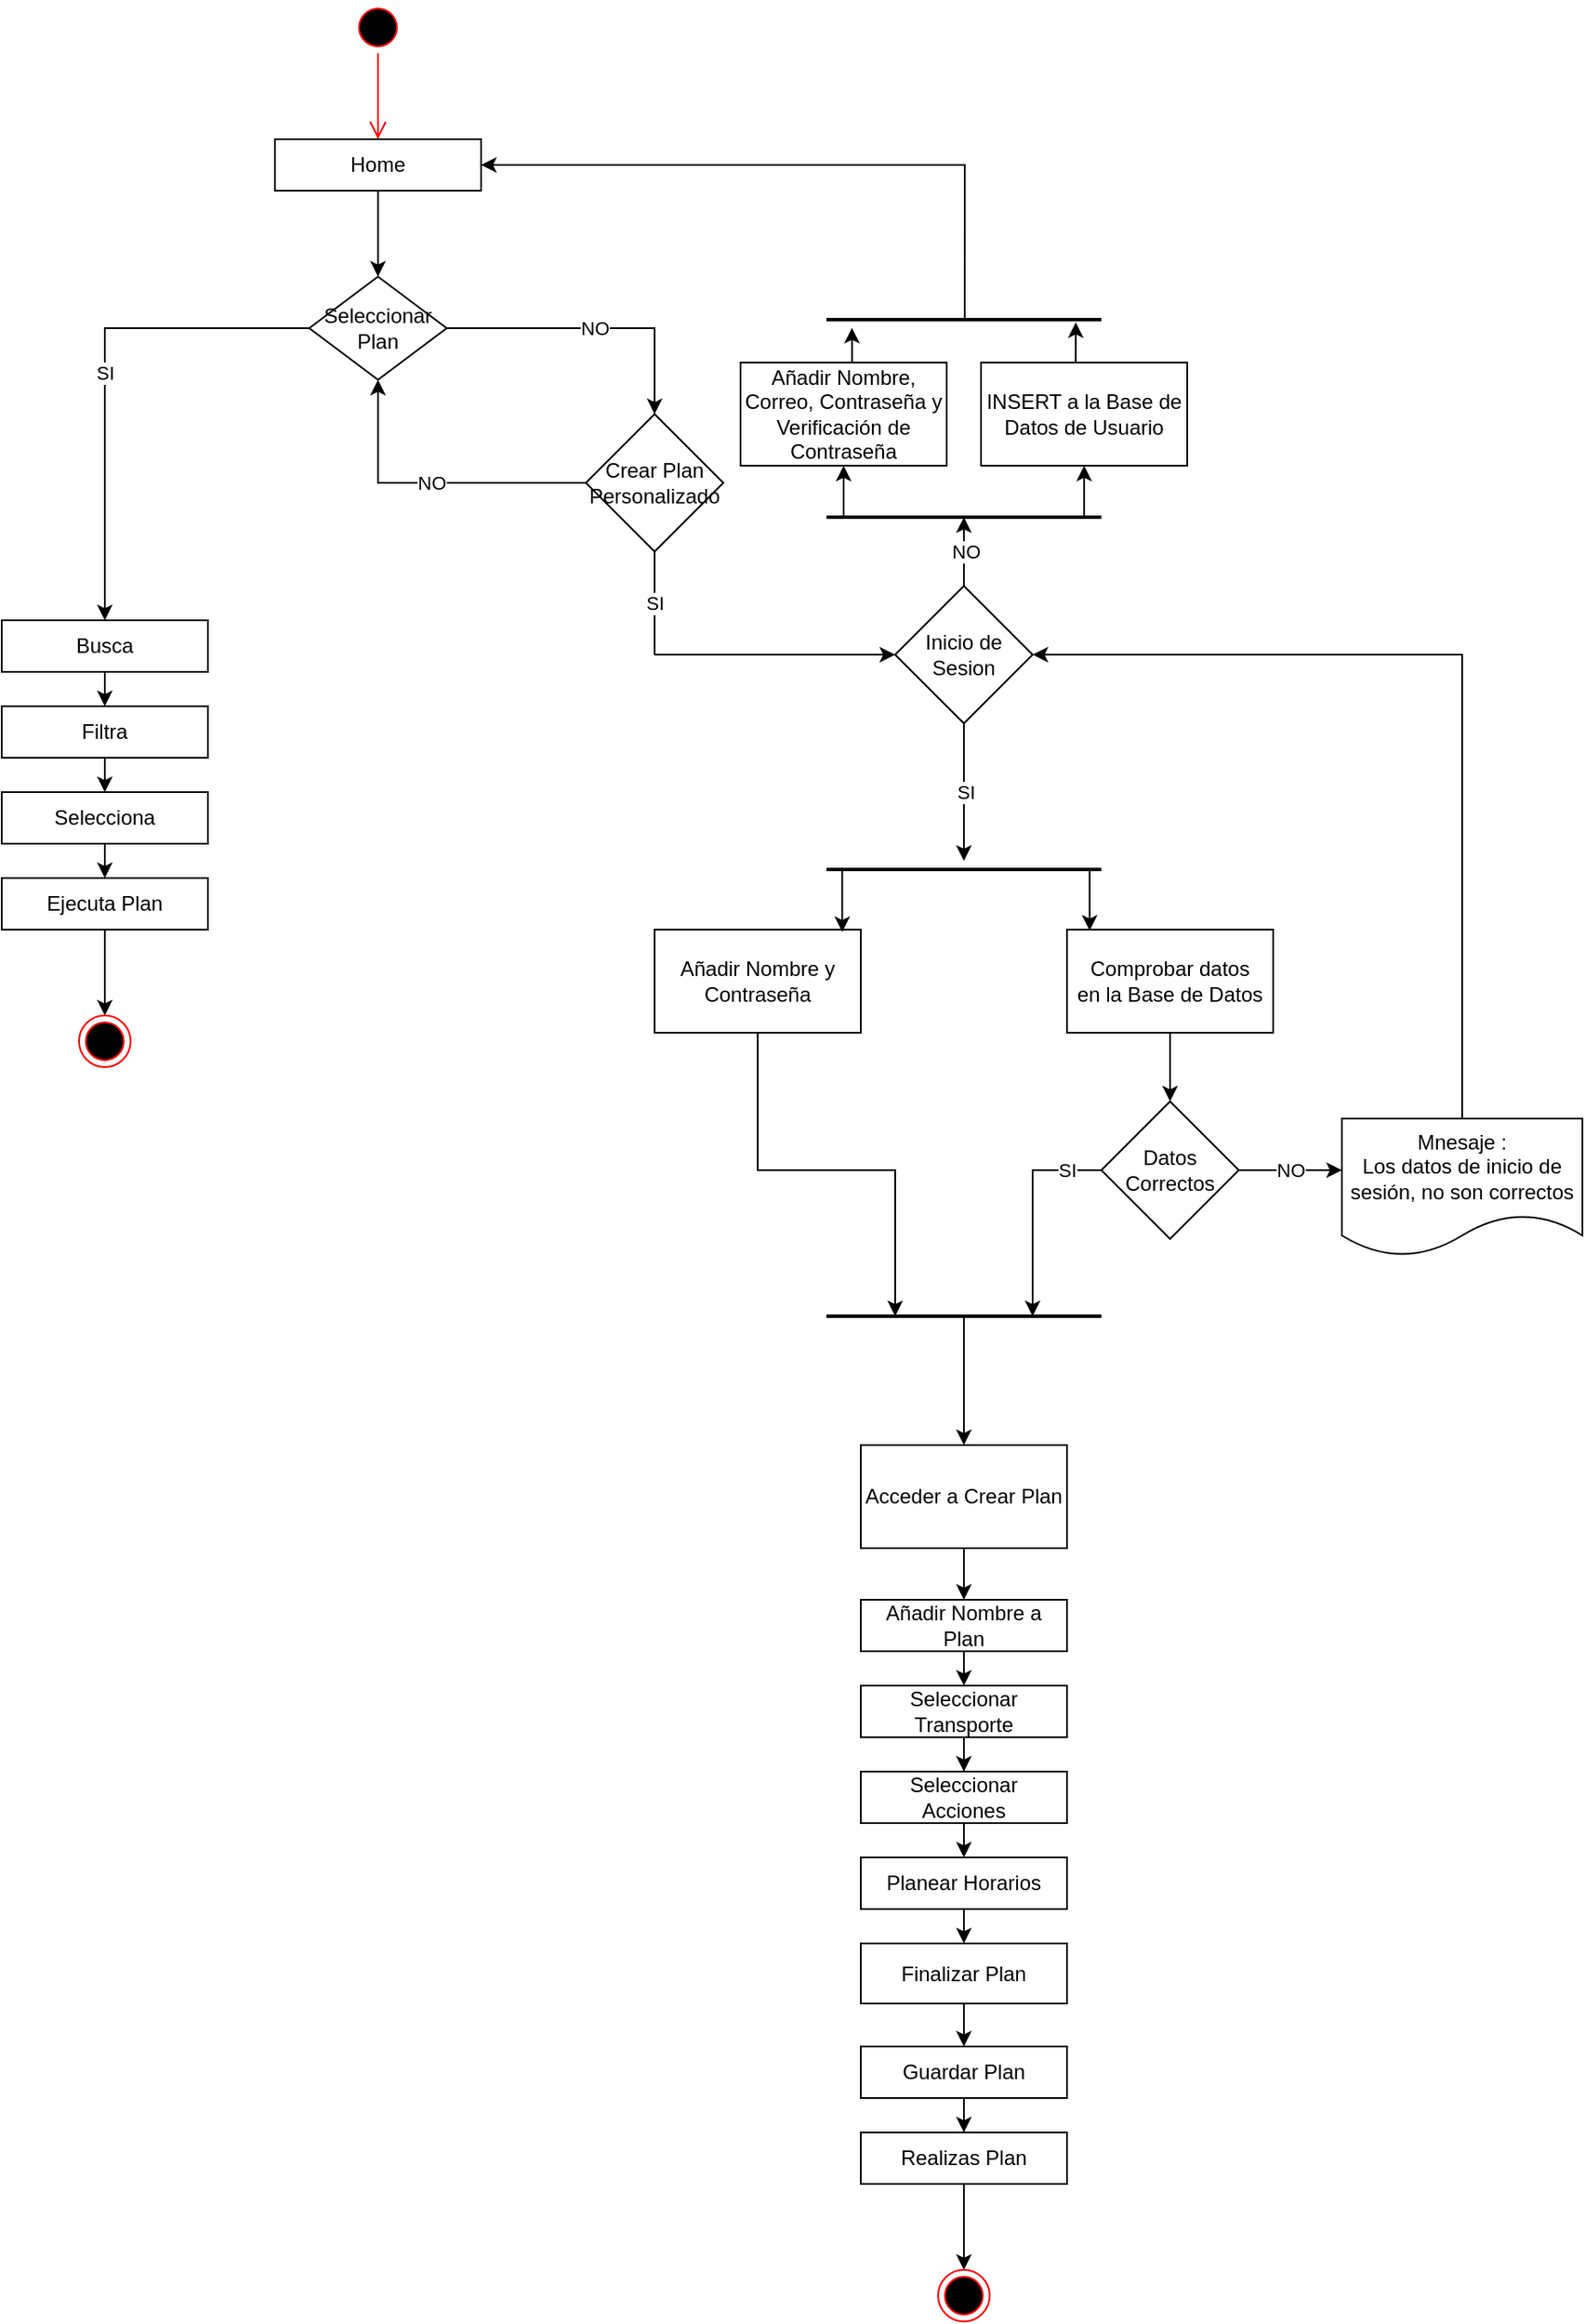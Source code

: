 <mxfile version="14.6.11" type="device"><diagram id="YliMg5QHCAxeqqsPW8qi" name="Page-1"><mxGraphModel dx="509" dy="569" grid="1" gridSize="10" guides="1" tooltips="1" connect="1" arrows="1" fold="1" page="1" pageScale="1" pageWidth="827" pageHeight="1169" math="0" shadow="0"><root><mxCell id="0"/><mxCell id="1" parent="0"/><mxCell id="FOg1SolzCCkhdXy10nXB-2" value="" style="ellipse;html=1;shape=startState;fillColor=#000000;strokeColor=#ff0000;" parent="1" vertex="1"><mxGeometry x="384" y="40" width="30" height="30" as="geometry"/></mxCell><mxCell id="FOg1SolzCCkhdXy10nXB-3" value="" style="edgeStyle=orthogonalEdgeStyle;html=1;verticalAlign=bottom;endArrow=open;endSize=8;strokeColor=#ff0000;" parent="1" source="FOg1SolzCCkhdXy10nXB-2" edge="1"><mxGeometry relative="1" as="geometry"><mxPoint x="399" y="120" as="targetPoint"/></mxGeometry></mxCell><mxCell id="FOg1SolzCCkhdXy10nXB-43" value="NO" style="edgeStyle=orthogonalEdgeStyle;rounded=0;orthogonalLoop=1;jettySize=auto;html=1;entryX=0.5;entryY=0;entryDx=0;entryDy=0;" parent="1" source="FOg1SolzCCkhdXy10nXB-118" edge="1" target="FOg1SolzCCkhdXy10nXB-18"><mxGeometry relative="1" as="geometry"><mxPoint x="560" y="270" as="targetPoint"/><mxPoint x="449" y="230" as="sourcePoint"/></mxGeometry></mxCell><mxCell id="FOg1SolzCCkhdXy10nXB-7" value="Busca" style="rounded=0;whiteSpace=wrap;html=1;" parent="1" vertex="1"><mxGeometry x="180" y="400" width="120" height="30" as="geometry"/></mxCell><mxCell id="FOg1SolzCCkhdXy10nXB-15" style="edgeStyle=orthogonalEdgeStyle;rounded=0;orthogonalLoop=1;jettySize=auto;html=1;exitX=0.5;exitY=1;exitDx=0;exitDy=0;" parent="1" source="FOg1SolzCCkhdXy10nXB-11" target="FOg1SolzCCkhdXy10nXB-12" edge="1"><mxGeometry relative="1" as="geometry"/></mxCell><mxCell id="FOg1SolzCCkhdXy10nXB-11" value="Filtra" style="rounded=0;whiteSpace=wrap;html=1;" parent="1" vertex="1"><mxGeometry x="180" y="450" width="120" height="30" as="geometry"/></mxCell><mxCell id="FOg1SolzCCkhdXy10nXB-17" style="edgeStyle=orthogonalEdgeStyle;rounded=0;orthogonalLoop=1;jettySize=auto;html=1;exitX=0.5;exitY=1;exitDx=0;exitDy=0;entryX=0.5;entryY=0;entryDx=0;entryDy=0;" parent="1" source="FOg1SolzCCkhdXy10nXB-12" target="FOg1SolzCCkhdXy10nXB-16" edge="1"><mxGeometry relative="1" as="geometry"/></mxCell><mxCell id="FOg1SolzCCkhdXy10nXB-12" value="Selecciona" style="rounded=0;whiteSpace=wrap;html=1;" parent="1" vertex="1"><mxGeometry x="180" y="500" width="120" height="30" as="geometry"/></mxCell><mxCell id="FOg1SolzCCkhdXy10nXB-13" value="" style="endArrow=classic;html=1;exitX=0.5;exitY=1;exitDx=0;exitDy=0;" parent="1" source="FOg1SolzCCkhdXy10nXB-7" target="FOg1SolzCCkhdXy10nXB-11" edge="1"><mxGeometry width="50" height="50" relative="1" as="geometry"><mxPoint x="420" y="570" as="sourcePoint"/><mxPoint x="470" y="520" as="targetPoint"/></mxGeometry></mxCell><mxCell id="FOg1SolzCCkhdXy10nXB-111" style="edgeStyle=orthogonalEdgeStyle;rounded=0;orthogonalLoop=1;jettySize=auto;html=1;" parent="1" source="FOg1SolzCCkhdXy10nXB-16" target="FOg1SolzCCkhdXy10nXB-110" edge="1"><mxGeometry relative="1" as="geometry"/></mxCell><mxCell id="FOg1SolzCCkhdXy10nXB-16" value="Ejecuta Plan" style="rounded=0;whiteSpace=wrap;html=1;" parent="1" vertex="1"><mxGeometry x="180" y="550" width="120" height="30" as="geometry"/></mxCell><mxCell id="vrJXq4rAQ56yKF5LtkY4-10" value="NO" style="edgeStyle=orthogonalEdgeStyle;rounded=0;orthogonalLoop=1;jettySize=auto;html=1;entryX=0.5;entryY=1;entryDx=0;entryDy=0;" edge="1" parent="1" source="FOg1SolzCCkhdXy10nXB-18" target="FOg1SolzCCkhdXy10nXB-118"><mxGeometry relative="1" as="geometry"/></mxCell><mxCell id="FOg1SolzCCkhdXy10nXB-18" value="Crear Plan&lt;br&gt;Personalizado" style="rhombus;whiteSpace=wrap;html=1;" parent="1" vertex="1"><mxGeometry x="520" y="280" width="80" height="80" as="geometry"/></mxCell><mxCell id="FOg1SolzCCkhdXy10nXB-19" value="Añadir Nombre a Plan" style="rounded=0;whiteSpace=wrap;html=1;" parent="1" vertex="1"><mxGeometry x="680" y="970" width="120" height="30" as="geometry"/></mxCell><mxCell id="FOg1SolzCCkhdXy10nXB-23" style="edgeStyle=orthogonalEdgeStyle;rounded=0;orthogonalLoop=1;jettySize=auto;html=1;exitX=0.5;exitY=1;exitDx=0;exitDy=0;" parent="1" source="FOg1SolzCCkhdXy10nXB-24" target="FOg1SolzCCkhdXy10nXB-26" edge="1"><mxGeometry relative="1" as="geometry"/></mxCell><mxCell id="FOg1SolzCCkhdXy10nXB-24" value="Seleccionar Transporte" style="rounded=0;whiteSpace=wrap;html=1;" parent="1" vertex="1"><mxGeometry x="680" y="1020" width="120" height="30" as="geometry"/></mxCell><mxCell id="FOg1SolzCCkhdXy10nXB-25" style="edgeStyle=orthogonalEdgeStyle;rounded=0;orthogonalLoop=1;jettySize=auto;html=1;exitX=0.5;exitY=1;exitDx=0;exitDy=0;entryX=0.5;entryY=0;entryDx=0;entryDy=0;" parent="1" source="FOg1SolzCCkhdXy10nXB-26" target="FOg1SolzCCkhdXy10nXB-28" edge="1"><mxGeometry relative="1" as="geometry"/></mxCell><mxCell id="FOg1SolzCCkhdXy10nXB-26" value="Seleccionar&lt;br&gt;Acciones" style="rounded=0;whiteSpace=wrap;html=1;" parent="1" vertex="1"><mxGeometry x="680" y="1070" width="120" height="30" as="geometry"/></mxCell><mxCell id="FOg1SolzCCkhdXy10nXB-27" value="" style="endArrow=classic;html=1;exitX=0.5;exitY=1;exitDx=0;exitDy=0;" parent="1" source="FOg1SolzCCkhdXy10nXB-19" target="FOg1SolzCCkhdXy10nXB-24" edge="1"><mxGeometry width="50" height="50" relative="1" as="geometry"><mxPoint x="920" y="1140" as="sourcePoint"/><mxPoint x="970" y="1090" as="targetPoint"/></mxGeometry></mxCell><mxCell id="FOg1SolzCCkhdXy10nXB-30" style="edgeStyle=orthogonalEdgeStyle;rounded=0;orthogonalLoop=1;jettySize=auto;html=1;exitX=0.5;exitY=1;exitDx=0;exitDy=0;entryX=0.5;entryY=0;entryDx=0;entryDy=0;" parent="1" source="FOg1SolzCCkhdXy10nXB-28" target="FOg1SolzCCkhdXy10nXB-29" edge="1"><mxGeometry relative="1" as="geometry"/></mxCell><mxCell id="FOg1SolzCCkhdXy10nXB-28" value="Planear Horarios" style="rounded=0;whiteSpace=wrap;html=1;" parent="1" vertex="1"><mxGeometry x="680" y="1120" width="120" height="30" as="geometry"/></mxCell><mxCell id="FOg1SolzCCkhdXy10nXB-80" style="edgeStyle=orthogonalEdgeStyle;rounded=0;orthogonalLoop=1;jettySize=auto;html=1;" parent="1" source="FOg1SolzCCkhdXy10nXB-29" target="FOg1SolzCCkhdXy10nXB-79" edge="1"><mxGeometry relative="1" as="geometry"/></mxCell><mxCell id="FOg1SolzCCkhdXy10nXB-29" value="Finalizar Plan" style="rounded=0;whiteSpace=wrap;html=1;" parent="1" vertex="1"><mxGeometry x="680" y="1170" width="120" height="35" as="geometry"/></mxCell><mxCell id="FOg1SolzCCkhdXy10nXB-108" style="edgeStyle=orthogonalEdgeStyle;rounded=0;orthogonalLoop=1;jettySize=auto;html=1;entryX=0.5;entryY=0;entryDx=0;entryDy=0;" parent="1" source="FOg1SolzCCkhdXy10nXB-34" target="FOg1SolzCCkhdXy10nXB-107" edge="1"><mxGeometry relative="1" as="geometry"/></mxCell><mxCell id="FOg1SolzCCkhdXy10nXB-34" value="Realizas Plan" style="rounded=0;whiteSpace=wrap;html=1;" parent="1" vertex="1"><mxGeometry x="680" y="1280" width="120" height="30" as="geometry"/></mxCell><mxCell id="FOg1SolzCCkhdXy10nXB-52" style="edgeStyle=orthogonalEdgeStyle;rounded=0;orthogonalLoop=1;jettySize=auto;html=1;entryX=0.5;entryY=0;entryDx=0;entryDy=0;" parent="1" source="FOg1SolzCCkhdXy10nXB-37" edge="1"><mxGeometry relative="1" as="geometry"><mxPoint x="399" y="200" as="targetPoint"/></mxGeometry></mxCell><mxCell id="FOg1SolzCCkhdXy10nXB-37" value="Home" style="rounded=0;whiteSpace=wrap;html=1;" parent="1" vertex="1"><mxGeometry x="339" y="120" width="120" height="30" as="geometry"/></mxCell><mxCell id="FOg1SolzCCkhdXy10nXB-106" value="SI" style="edgeStyle=orthogonalEdgeStyle;rounded=0;orthogonalLoop=1;jettySize=auto;html=1;" parent="1" source="FOg1SolzCCkhdXy10nXB-66" edge="1"><mxGeometry relative="1" as="geometry"><mxPoint x="740" y="540" as="targetPoint"/></mxGeometry></mxCell><mxCell id="FOg1SolzCCkhdXy10nXB-89" style="edgeStyle=orthogonalEdgeStyle;rounded=0;orthogonalLoop=1;jettySize=auto;html=1;entryX=0.25;entryY=0.5;entryDx=0;entryDy=0;entryPerimeter=0;" parent="1" source="FOg1SolzCCkhdXy10nXB-67" target="FOg1SolzCCkhdXy10nXB-86" edge="1"><mxGeometry relative="1" as="geometry"><Array as="points"><mxPoint x="620" y="720"/><mxPoint x="700" y="720"/></Array></mxGeometry></mxCell><mxCell id="FOg1SolzCCkhdXy10nXB-67" value="Añadir Nombre y Contraseña" style="rounded=0;whiteSpace=wrap;html=1;" parent="1" vertex="1"><mxGeometry x="560" y="580" width="120" height="60" as="geometry"/></mxCell><mxCell id="FOg1SolzCCkhdXy10nXB-72" style="edgeStyle=orthogonalEdgeStyle;rounded=0;orthogonalLoop=1;jettySize=auto;html=1;exitX=0;exitY=0.5;exitDx=0;exitDy=0;exitPerimeter=0;entryX=0.91;entryY=0.023;entryDx=0;entryDy=0;entryPerimeter=0;" parent="1" source="FOg1SolzCCkhdXy10nXB-70" target="FOg1SolzCCkhdXy10nXB-67" edge="1"><mxGeometry relative="1" as="geometry"/></mxCell><mxCell id="FOg1SolzCCkhdXy10nXB-73" style="edgeStyle=orthogonalEdgeStyle;rounded=0;orthogonalLoop=1;jettySize=auto;html=1;exitX=1;exitY=0.5;exitDx=0;exitDy=0;exitPerimeter=0;entryX=0.11;entryY=0.01;entryDx=0;entryDy=0;entryPerimeter=0;" parent="1" source="FOg1SolzCCkhdXy10nXB-70" target="FOg1SolzCCkhdXy10nXB-71" edge="1"><mxGeometry relative="1" as="geometry"/></mxCell><mxCell id="FOg1SolzCCkhdXy10nXB-70" value="" style="line;strokeWidth=2;html=1;" parent="1" vertex="1"><mxGeometry x="660" y="540" width="160" height="10" as="geometry"/></mxCell><mxCell id="FOg1SolzCCkhdXy10nXB-88" style="edgeStyle=orthogonalEdgeStyle;rounded=0;orthogonalLoop=1;jettySize=auto;html=1;entryX=0.5;entryY=0;entryDx=0;entryDy=0;" parent="1" source="FOg1SolzCCkhdXy10nXB-71" target="FOg1SolzCCkhdXy10nXB-82" edge="1"><mxGeometry relative="1" as="geometry"/></mxCell><mxCell id="FOg1SolzCCkhdXy10nXB-71" value="Comprobar datos&lt;br&gt;en la Base de Datos" style="rounded=0;whiteSpace=wrap;html=1;" parent="1" vertex="1"><mxGeometry x="800" y="580" width="120" height="60" as="geometry"/></mxCell><mxCell id="FOg1SolzCCkhdXy10nXB-78" style="edgeStyle=orthogonalEdgeStyle;rounded=0;orthogonalLoop=1;jettySize=auto;html=1;" parent="1" source="FOg1SolzCCkhdXy10nXB-76" target="FOg1SolzCCkhdXy10nXB-19" edge="1"><mxGeometry relative="1" as="geometry"/></mxCell><mxCell id="FOg1SolzCCkhdXy10nXB-76" value="Acceder a Crear Plan" style="rounded=0;whiteSpace=wrap;html=1;" parent="1" vertex="1"><mxGeometry x="680" y="880" width="120" height="60" as="geometry"/></mxCell><mxCell id="FOg1SolzCCkhdXy10nXB-81" style="edgeStyle=orthogonalEdgeStyle;rounded=0;orthogonalLoop=1;jettySize=auto;html=1;" parent="1" source="FOg1SolzCCkhdXy10nXB-79" target="FOg1SolzCCkhdXy10nXB-34" edge="1"><mxGeometry relative="1" as="geometry"><mxPoint x="740" y="1299" as="targetPoint"/></mxGeometry></mxCell><mxCell id="FOg1SolzCCkhdXy10nXB-79" value="Guardar Plan" style="rounded=0;whiteSpace=wrap;html=1;" parent="1" vertex="1"><mxGeometry x="680" y="1230" width="120" height="30" as="geometry"/></mxCell><mxCell id="FOg1SolzCCkhdXy10nXB-90" style="edgeStyle=orthogonalEdgeStyle;rounded=0;orthogonalLoop=1;jettySize=auto;html=1;entryX=0.75;entryY=0.5;entryDx=0;entryDy=0;entryPerimeter=0;" parent="1" target="FOg1SolzCCkhdXy10nXB-86" edge="1"><mxGeometry relative="1" as="geometry"><mxPoint x="810" y="720" as="sourcePoint"/><Array as="points"><mxPoint x="780" y="720"/></Array></mxGeometry></mxCell><mxCell id="FOg1SolzCCkhdXy10nXB-82" value="Datos Correctos" style="rhombus;whiteSpace=wrap;html=1;" parent="1" vertex="1"><mxGeometry x="820" y="680" width="80" height="80" as="geometry"/></mxCell><mxCell id="FOg1SolzCCkhdXy10nXB-85" value="NO" style="endArrow=classic;html=1;exitX=1;exitY=0.5;exitDx=0;exitDy=0;" parent="1" source="FOg1SolzCCkhdXy10nXB-82" edge="1"><mxGeometry width="50" height="50" relative="1" as="geometry"><mxPoint x="340" y="820" as="sourcePoint"/><mxPoint x="960" y="720" as="targetPoint"/></mxGeometry></mxCell><mxCell id="FOg1SolzCCkhdXy10nXB-87" style="edgeStyle=orthogonalEdgeStyle;rounded=0;orthogonalLoop=1;jettySize=auto;html=1;exitX=0.488;exitY=0.54;exitDx=0;exitDy=0;exitPerimeter=0;" parent="1" source="FOg1SolzCCkhdXy10nXB-86" target="FOg1SolzCCkhdXy10nXB-76" edge="1"><mxGeometry relative="1" as="geometry"><Array as="points"><mxPoint x="740" y="805"/></Array></mxGeometry></mxCell><mxCell id="FOg1SolzCCkhdXy10nXB-86" value="" style="line;strokeWidth=2;html=1;" parent="1" vertex="1"><mxGeometry x="660" y="800" width="160" height="10" as="geometry"/></mxCell><mxCell id="FOg1SolzCCkhdXy10nXB-91" value="SI" style="endArrow=none;html=1;entryX=0;entryY=0.5;entryDx=0;entryDy=0;" parent="1" target="FOg1SolzCCkhdXy10nXB-82" edge="1"><mxGeometry width="50" height="50" relative="1" as="geometry"><mxPoint x="780" y="720" as="sourcePoint"/><mxPoint x="860" y="780" as="targetPoint"/></mxGeometry></mxCell><mxCell id="vrJXq4rAQ56yKF5LtkY4-16" value="" style="edgeStyle=orthogonalEdgeStyle;rounded=0;orthogonalLoop=1;jettySize=auto;html=1;entryX=1;entryY=0.5;entryDx=0;entryDy=0;" edge="1" parent="1" source="FOg1SolzCCkhdXy10nXB-92" target="FOg1SolzCCkhdXy10nXB-66"><mxGeometry relative="1" as="geometry"><mxPoint x="1140" y="730" as="targetPoint"/><Array as="points"><mxPoint x="1030" y="420"/></Array></mxGeometry></mxCell><mxCell id="FOg1SolzCCkhdXy10nXB-92" value="Mnesaje :&lt;br&gt;Los datos de inicio de sesión, no son correctos" style="shape=document;whiteSpace=wrap;html=1;boundedLbl=1;" parent="1" vertex="1"><mxGeometry x="960" y="690" width="140" height="80" as="geometry"/></mxCell><mxCell id="FOg1SolzCCkhdXy10nXB-96" style="edgeStyle=orthogonalEdgeStyle;rounded=0;orthogonalLoop=1;jettySize=auto;html=1;exitX=0;exitY=0.5;exitDx=0;exitDy=0;exitPerimeter=0;" parent="1" source="FOg1SolzCCkhdXy10nXB-95" edge="1"><mxGeometry relative="1" as="geometry"><mxPoint x="670" y="310" as="targetPoint"/></mxGeometry></mxCell><mxCell id="FOg1SolzCCkhdXy10nXB-97" style="edgeStyle=orthogonalEdgeStyle;rounded=0;orthogonalLoop=1;jettySize=auto;html=1;exitX=1;exitY=0.5;exitDx=0;exitDy=0;exitPerimeter=0;" parent="1" source="FOg1SolzCCkhdXy10nXB-95" edge="1"><mxGeometry relative="1" as="geometry"><mxPoint x="810" y="310" as="targetPoint"/></mxGeometry></mxCell><mxCell id="FOg1SolzCCkhdXy10nXB-95" value="" style="line;strokeWidth=2;html=1;" parent="1" vertex="1"><mxGeometry x="660" y="335" width="160" height="10" as="geometry"/></mxCell><mxCell id="FOg1SolzCCkhdXy10nXB-101" style="edgeStyle=orthogonalEdgeStyle;rounded=0;orthogonalLoop=1;jettySize=auto;html=1;exitX=0.5;exitY=0;exitDx=0;exitDy=0;entryX=0.093;entryY=0.98;entryDx=0;entryDy=0;entryPerimeter=0;" parent="1" source="FOg1SolzCCkhdXy10nXB-98" target="FOg1SolzCCkhdXy10nXB-100" edge="1"><mxGeometry relative="1" as="geometry"/></mxCell><mxCell id="FOg1SolzCCkhdXy10nXB-98" value="Añadir Nombre, Correo, Contraseña y Verificación de Contraseña" style="rounded=0;whiteSpace=wrap;html=1;" parent="1" vertex="1"><mxGeometry x="610" y="250" width="120" height="60" as="geometry"/></mxCell><mxCell id="FOg1SolzCCkhdXy10nXB-102" style="edgeStyle=orthogonalEdgeStyle;rounded=0;orthogonalLoop=1;jettySize=auto;html=1;exitX=0.5;exitY=0;exitDx=0;exitDy=0;entryX=0.907;entryY=0.66;entryDx=0;entryDy=0;entryPerimeter=0;" parent="1" source="FOg1SolzCCkhdXy10nXB-99" target="FOg1SolzCCkhdXy10nXB-100" edge="1"><mxGeometry relative="1" as="geometry"/></mxCell><mxCell id="FOg1SolzCCkhdXy10nXB-99" value="INSERT a la Base de Datos de Usuario" style="rounded=0;whiteSpace=wrap;html=1;" parent="1" vertex="1"><mxGeometry x="750" y="250" width="120" height="60" as="geometry"/></mxCell><mxCell id="FOg1SolzCCkhdXy10nXB-103" style="edgeStyle=orthogonalEdgeStyle;rounded=0;orthogonalLoop=1;jettySize=auto;html=1;entryX=1;entryY=0.5;entryDx=0;entryDy=0;exitX=0.503;exitY=0.6;exitDx=0;exitDy=0;exitPerimeter=0;" parent="1" source="FOg1SolzCCkhdXy10nXB-100" target="FOg1SolzCCkhdXy10nXB-37" edge="1"><mxGeometry relative="1" as="geometry"><Array as="points"><mxPoint x="741" y="135"/></Array></mxGeometry></mxCell><mxCell id="FOg1SolzCCkhdXy10nXB-100" value="" style="line;strokeWidth=2;html=1;" parent="1" vertex="1"><mxGeometry x="660" y="220" width="160" height="10" as="geometry"/></mxCell><mxCell id="FOg1SolzCCkhdXy10nXB-107" value="" style="ellipse;html=1;shape=endState;fillColor=#000000;strokeColor=#ff0000;" parent="1" vertex="1"><mxGeometry x="725" y="1360" width="30" height="30" as="geometry"/></mxCell><mxCell id="FOg1SolzCCkhdXy10nXB-110" value="" style="ellipse;html=1;shape=endState;fillColor=#000000;strokeColor=#ff0000;" parent="1" vertex="1"><mxGeometry x="225" y="630" width="30" height="30" as="geometry"/></mxCell><mxCell id="vrJXq4rAQ56yKF5LtkY4-9" value="SI" style="edgeStyle=orthogonalEdgeStyle;rounded=0;orthogonalLoop=1;jettySize=auto;html=1;entryX=0.5;entryY=0;entryDx=0;entryDy=0;" edge="1" parent="1" source="FOg1SolzCCkhdXy10nXB-118" target="FOg1SolzCCkhdXy10nXB-7"><mxGeometry relative="1" as="geometry"/></mxCell><mxCell id="FOg1SolzCCkhdXy10nXB-118" value="Seleccionar&lt;br&gt;Plan" style="rhombus;whiteSpace=wrap;html=1;" parent="1" vertex="1"><mxGeometry x="359" y="200" width="80" height="60" as="geometry"/></mxCell><mxCell id="vrJXq4rAQ56yKF5LtkY4-1" value="SI" style="endArrow=none;html=1;entryX=0.5;entryY=1;entryDx=0;entryDy=0;" edge="1" parent="1" target="FOg1SolzCCkhdXy10nXB-18"><mxGeometry width="50" height="50" relative="1" as="geometry"><mxPoint x="560" y="420" as="sourcePoint"/><mxPoint x="670" y="470" as="targetPoint"/></mxGeometry></mxCell><mxCell id="vrJXq4rAQ56yKF5LtkY4-13" value="NO" style="edgeStyle=orthogonalEdgeStyle;rounded=0;orthogonalLoop=1;jettySize=auto;html=1;" edge="1" parent="1" source="FOg1SolzCCkhdXy10nXB-66"><mxGeometry relative="1" as="geometry"><mxPoint x="740" y="340" as="targetPoint"/></mxGeometry></mxCell><mxCell id="FOg1SolzCCkhdXy10nXB-66" value="Inicio de Sesion" style="rhombus;whiteSpace=wrap;html=1;" parent="1" vertex="1"><mxGeometry x="700" y="380" width="80" height="80" as="geometry"/></mxCell><mxCell id="vrJXq4rAQ56yKF5LtkY4-6" value="" style="endArrow=classic;html=1;entryX=0;entryY=0.5;entryDx=0;entryDy=0;" edge="1" parent="1" target="FOg1SolzCCkhdXy10nXB-66"><mxGeometry width="50" height="50" relative="1" as="geometry"><mxPoint x="560" y="420" as="sourcePoint"/><mxPoint x="790" y="340" as="targetPoint"/></mxGeometry></mxCell></root></mxGraphModel></diagram></mxfile>